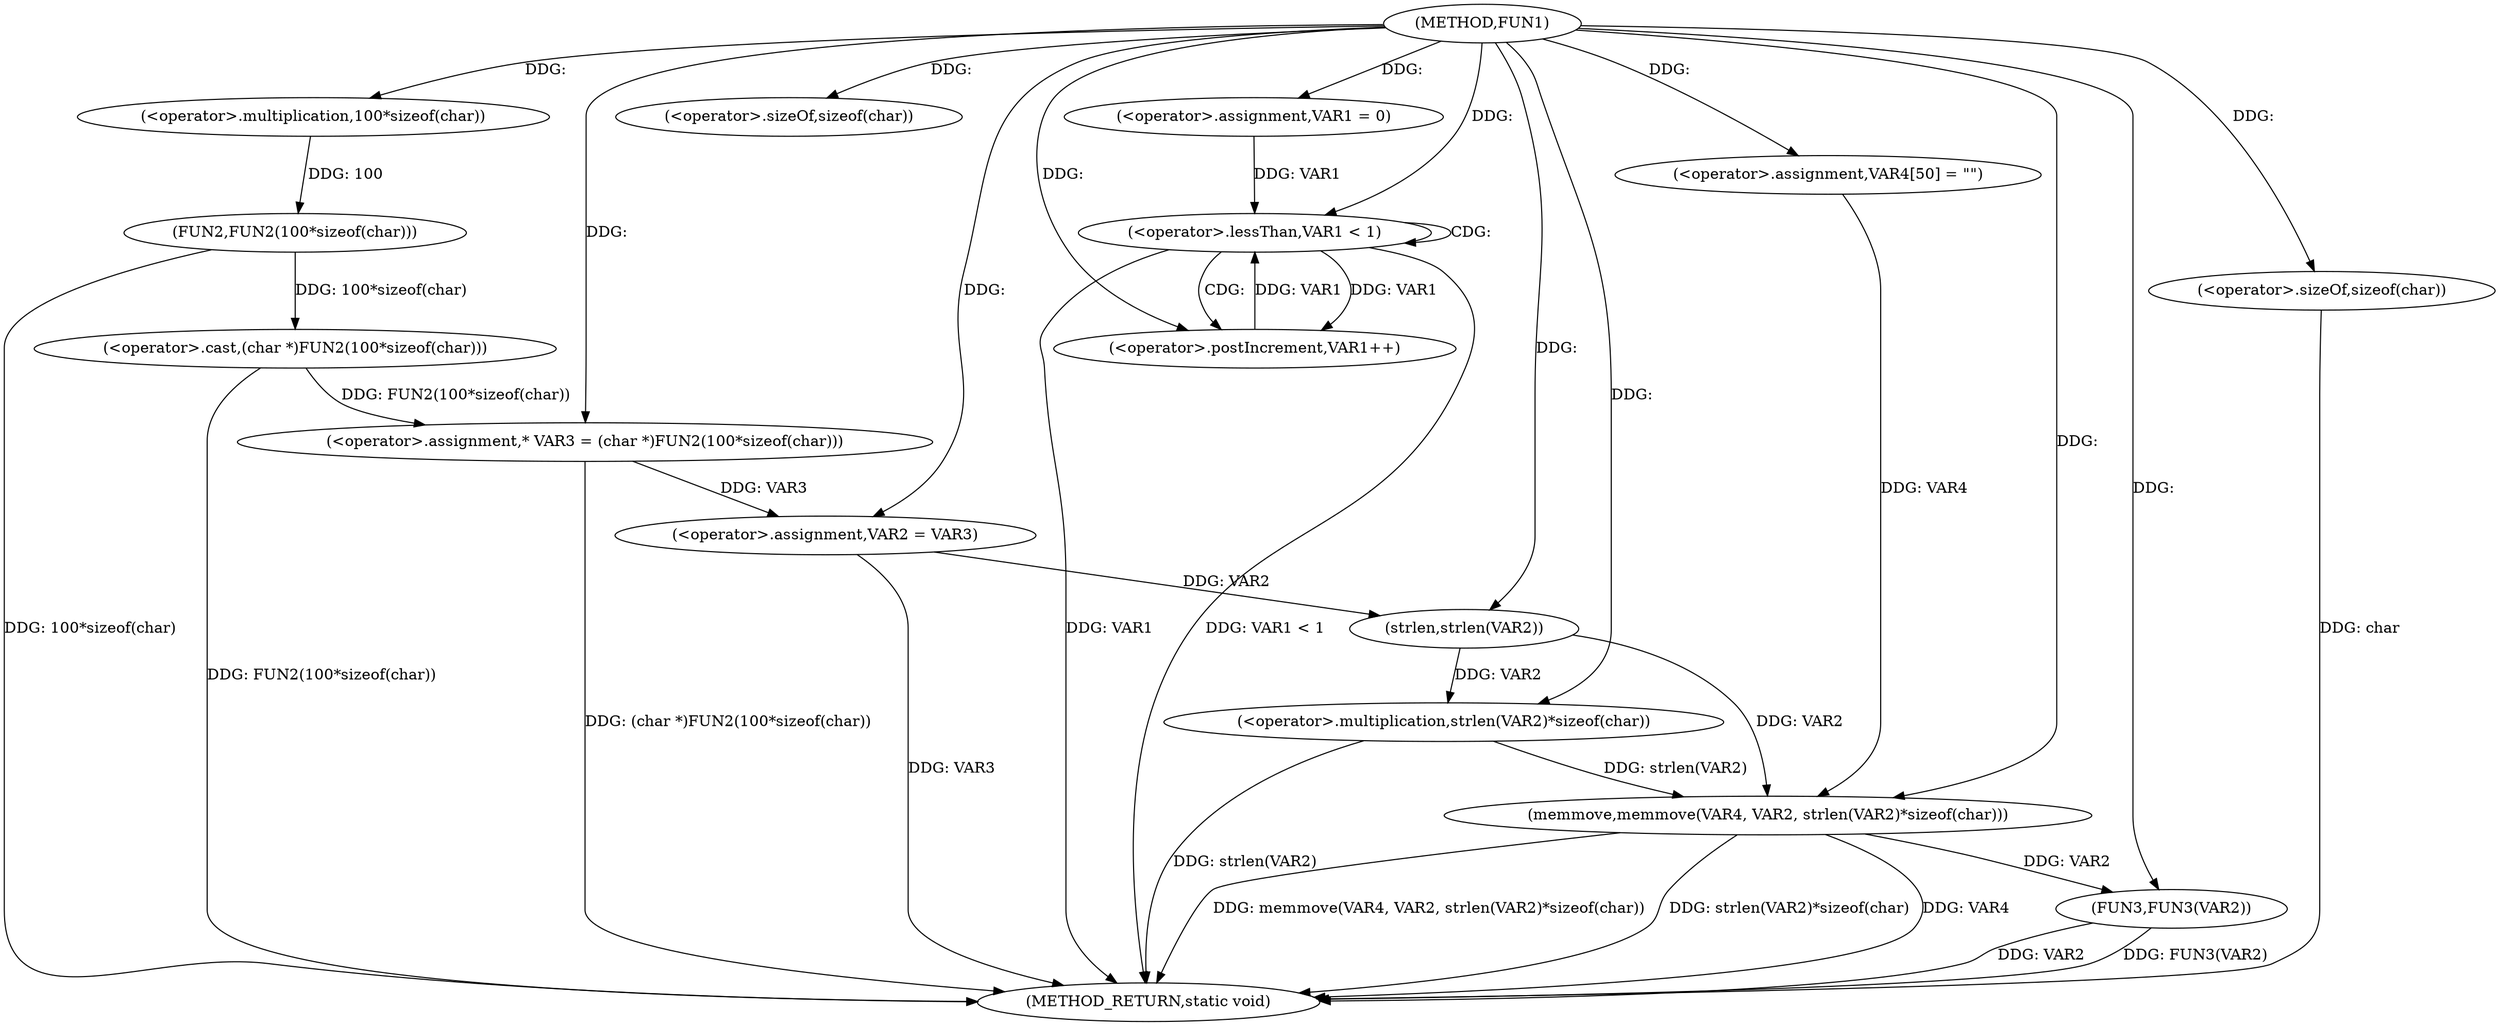 digraph FUN1 {  
"1000100" [label = "(METHOD,FUN1)" ]
"1000142" [label = "(METHOD_RETURN,static void)" ]
"1000105" [label = "(<operator>.assignment,* VAR3 = (char *)FUN2(100*sizeof(char)))" ]
"1000107" [label = "(<operator>.cast,(char *)FUN2(100*sizeof(char)))" ]
"1000109" [label = "(FUN2,FUN2(100*sizeof(char)))" ]
"1000110" [label = "(<operator>.multiplication,100*sizeof(char))" ]
"1000112" [label = "(<operator>.sizeOf,sizeof(char))" ]
"1000114" [label = "(<operator>.assignment,VAR2 = VAR3)" ]
"1000118" [label = "(<operator>.assignment,VAR1 = 0)" ]
"1000121" [label = "(<operator>.lessThan,VAR1 < 1)" ]
"1000124" [label = "(<operator>.postIncrement,VAR1++)" ]
"1000129" [label = "(<operator>.assignment,VAR4[50] = \"\")" ]
"1000132" [label = "(memmove,memmove(VAR4, VAR2, strlen(VAR2)*sizeof(char)))" ]
"1000135" [label = "(<operator>.multiplication,strlen(VAR2)*sizeof(char))" ]
"1000136" [label = "(strlen,strlen(VAR2))" ]
"1000138" [label = "(<operator>.sizeOf,sizeof(char))" ]
"1000140" [label = "(FUN3,FUN3(VAR2))" ]
  "1000105" -> "1000142"  [ label = "DDG: (char *)FUN2(100*sizeof(char))"] 
  "1000140" -> "1000142"  [ label = "DDG: FUN3(VAR2)"] 
  "1000121" -> "1000142"  [ label = "DDG: VAR1 < 1"] 
  "1000132" -> "1000142"  [ label = "DDG: VAR4"] 
  "1000114" -> "1000142"  [ label = "DDG: VAR3"] 
  "1000107" -> "1000142"  [ label = "DDG: FUN2(100*sizeof(char))"] 
  "1000132" -> "1000142"  [ label = "DDG: memmove(VAR4, VAR2, strlen(VAR2)*sizeof(char))"] 
  "1000140" -> "1000142"  [ label = "DDG: VAR2"] 
  "1000138" -> "1000142"  [ label = "DDG: char"] 
  "1000132" -> "1000142"  [ label = "DDG: strlen(VAR2)*sizeof(char)"] 
  "1000109" -> "1000142"  [ label = "DDG: 100*sizeof(char)"] 
  "1000135" -> "1000142"  [ label = "DDG: strlen(VAR2)"] 
  "1000121" -> "1000142"  [ label = "DDG: VAR1"] 
  "1000107" -> "1000105"  [ label = "DDG: FUN2(100*sizeof(char))"] 
  "1000100" -> "1000105"  [ label = "DDG: "] 
  "1000109" -> "1000107"  [ label = "DDG: 100*sizeof(char)"] 
  "1000110" -> "1000109"  [ label = "DDG: 100"] 
  "1000100" -> "1000110"  [ label = "DDG: "] 
  "1000100" -> "1000112"  [ label = "DDG: "] 
  "1000105" -> "1000114"  [ label = "DDG: VAR3"] 
  "1000100" -> "1000114"  [ label = "DDG: "] 
  "1000100" -> "1000118"  [ label = "DDG: "] 
  "1000124" -> "1000121"  [ label = "DDG: VAR1"] 
  "1000118" -> "1000121"  [ label = "DDG: VAR1"] 
  "1000100" -> "1000121"  [ label = "DDG: "] 
  "1000121" -> "1000124"  [ label = "DDG: VAR1"] 
  "1000100" -> "1000124"  [ label = "DDG: "] 
  "1000100" -> "1000129"  [ label = "DDG: "] 
  "1000129" -> "1000132"  [ label = "DDG: VAR4"] 
  "1000100" -> "1000132"  [ label = "DDG: "] 
  "1000136" -> "1000132"  [ label = "DDG: VAR2"] 
  "1000135" -> "1000132"  [ label = "DDG: strlen(VAR2)"] 
  "1000136" -> "1000135"  [ label = "DDG: VAR2"] 
  "1000114" -> "1000136"  [ label = "DDG: VAR2"] 
  "1000100" -> "1000136"  [ label = "DDG: "] 
  "1000100" -> "1000135"  [ label = "DDG: "] 
  "1000100" -> "1000138"  [ label = "DDG: "] 
  "1000132" -> "1000140"  [ label = "DDG: VAR2"] 
  "1000100" -> "1000140"  [ label = "DDG: "] 
  "1000121" -> "1000121"  [ label = "CDG: "] 
  "1000121" -> "1000124"  [ label = "CDG: "] 
}
